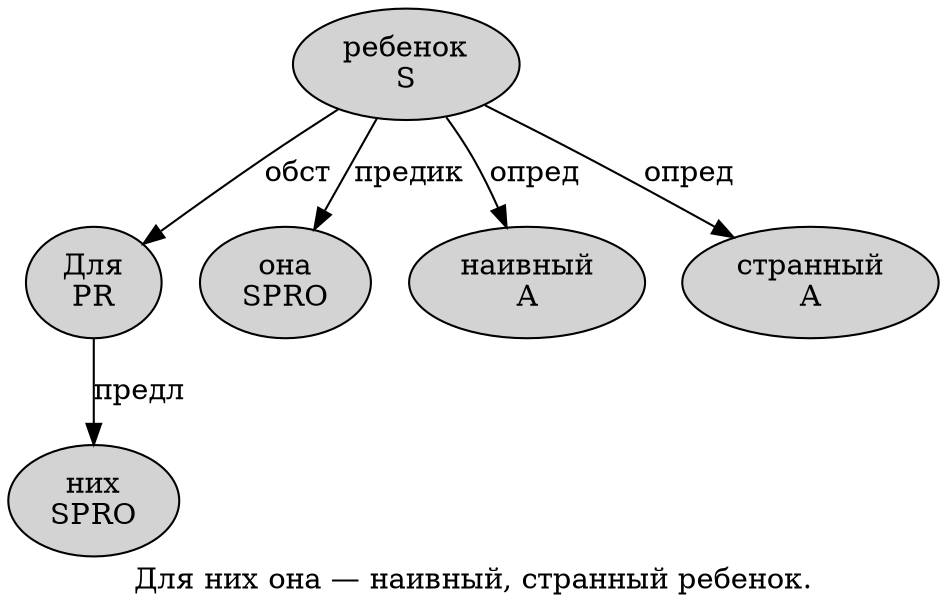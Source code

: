 digraph SENTENCE_1357 {
	graph [label="Для них она — наивный, странный ребенок."]
	node [style=filled]
		0 [label="Для
PR" color="" fillcolor=lightgray penwidth=1 shape=ellipse]
		1 [label="них
SPRO" color="" fillcolor=lightgray penwidth=1 shape=ellipse]
		2 [label="она
SPRO" color="" fillcolor=lightgray penwidth=1 shape=ellipse]
		4 [label="наивный
A" color="" fillcolor=lightgray penwidth=1 shape=ellipse]
		6 [label="странный
A" color="" fillcolor=lightgray penwidth=1 shape=ellipse]
		7 [label="ребенок
S" color="" fillcolor=lightgray penwidth=1 shape=ellipse]
			0 -> 1 [label="предл"]
			7 -> 0 [label="обст"]
			7 -> 2 [label="предик"]
			7 -> 4 [label="опред"]
			7 -> 6 [label="опред"]
}